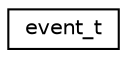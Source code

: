 digraph "Graphical Class Hierarchy"
{
 // INTERACTIVE_SVG=YES
 // LATEX_PDF_SIZE
  edge [fontname="Helvetica",fontsize="10",labelfontname="Helvetica",labelfontsize="10"];
  node [fontname="Helvetica",fontsize="10",shape=record];
  rankdir="LR";
  Node0 [label="event_t",height=0.2,width=0.4,color="black", fillcolor="white", style="filled",URL="$structevent__t.html",tooltip=" "];
}
